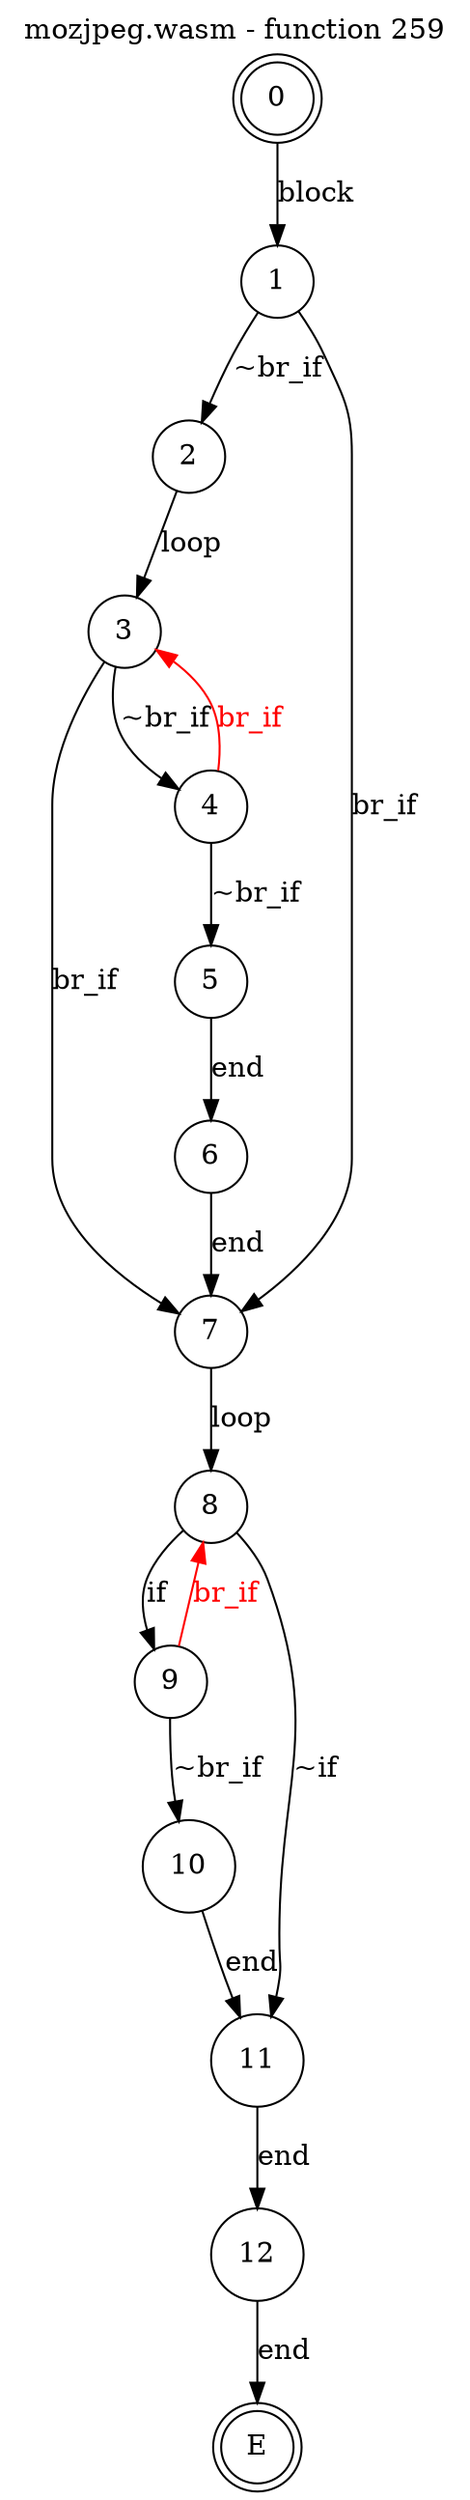 digraph finite_state_machine {
    label = "mozjpeg.wasm - function 259"
    labelloc =  t
    labelfontsize = 16
    labelfontcolor = black
    labelfontname = "Helvetica"
    node [shape = doublecircle]; 0 E ;
    node [shape = circle];
    0 -> 1[label="block"];
    1 -> 2[label="~br_if"];
    1 -> 7[label="br_if"];
    2 -> 3[label="loop"];
    3 -> 4[label="~br_if"];
    3 -> 7[label="br_if"];
    4 -> 5[label="~br_if"];
    4 -> 3[color="red" fontcolor="red" label="br_if"];
    5 -> 6[label="end"];
    6 -> 7[label="end"];
    7 -> 8[label="loop"];
    8 -> 9[label="if"];
    8 -> 11[label="~if"];
    9 -> 10[label="~br_if"];
    9 -> 8[color="red" fontcolor="red" label="br_if"];
    10 -> 11[label="end"];
    11 -> 12[label="end"];
    12 -> E[label="end"];
}
